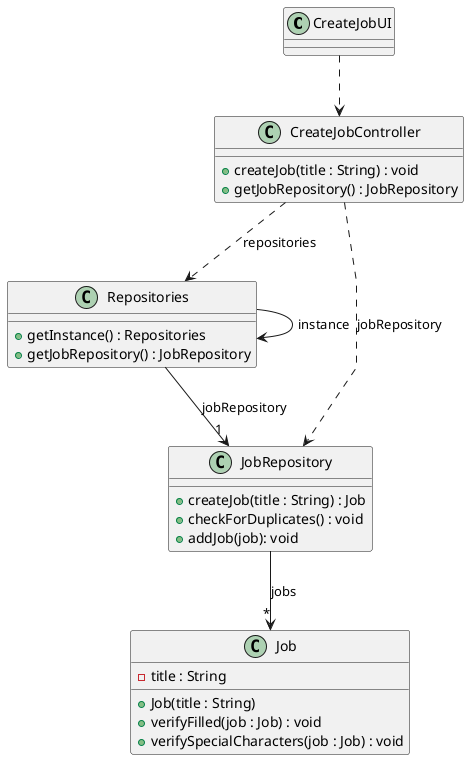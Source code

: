@startuml
skinparam packageStyle rectangle
skinparam shadowing false
skinparam linetype polyline

'left to right direction

class CreateJobUI {
}

class CreateJobController {
    +createJob(title : String) : void
    +getJobRepository() : JobRepository
}

class Repositories {
    +getInstance() : Repositories
    +getJobRepository() : JobRepository
}

class JobRepository {
    +createJob(title : String) : Job
    +checkForDuplicates() : void
    +addJob(job): void
}

class Job {
    - title : String
    + Job(title : String)
    +verifyFilled(job : Job) : void
    +verifySpecialCharacters(job : Job) : void
}

CreateJobUI ..> CreateJobController
Repositories --> "1" JobRepository : jobRepository
Repositories --> Repositories : instance
JobRepository --> "*" Job : jobs
CreateJobController ..> Repositories : repositories
CreateJobController ..> JobRepository : jobRepository

@enduml
